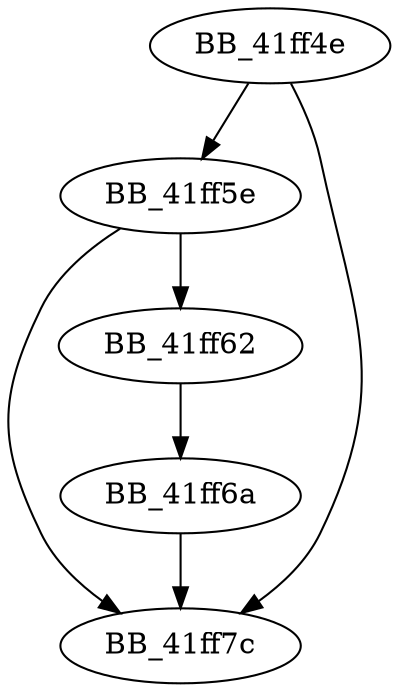 DiGraph __freebuf{
BB_41ff4e->BB_41ff5e
BB_41ff4e->BB_41ff7c
BB_41ff5e->BB_41ff62
BB_41ff5e->BB_41ff7c
BB_41ff62->BB_41ff6a
BB_41ff6a->BB_41ff7c
}
